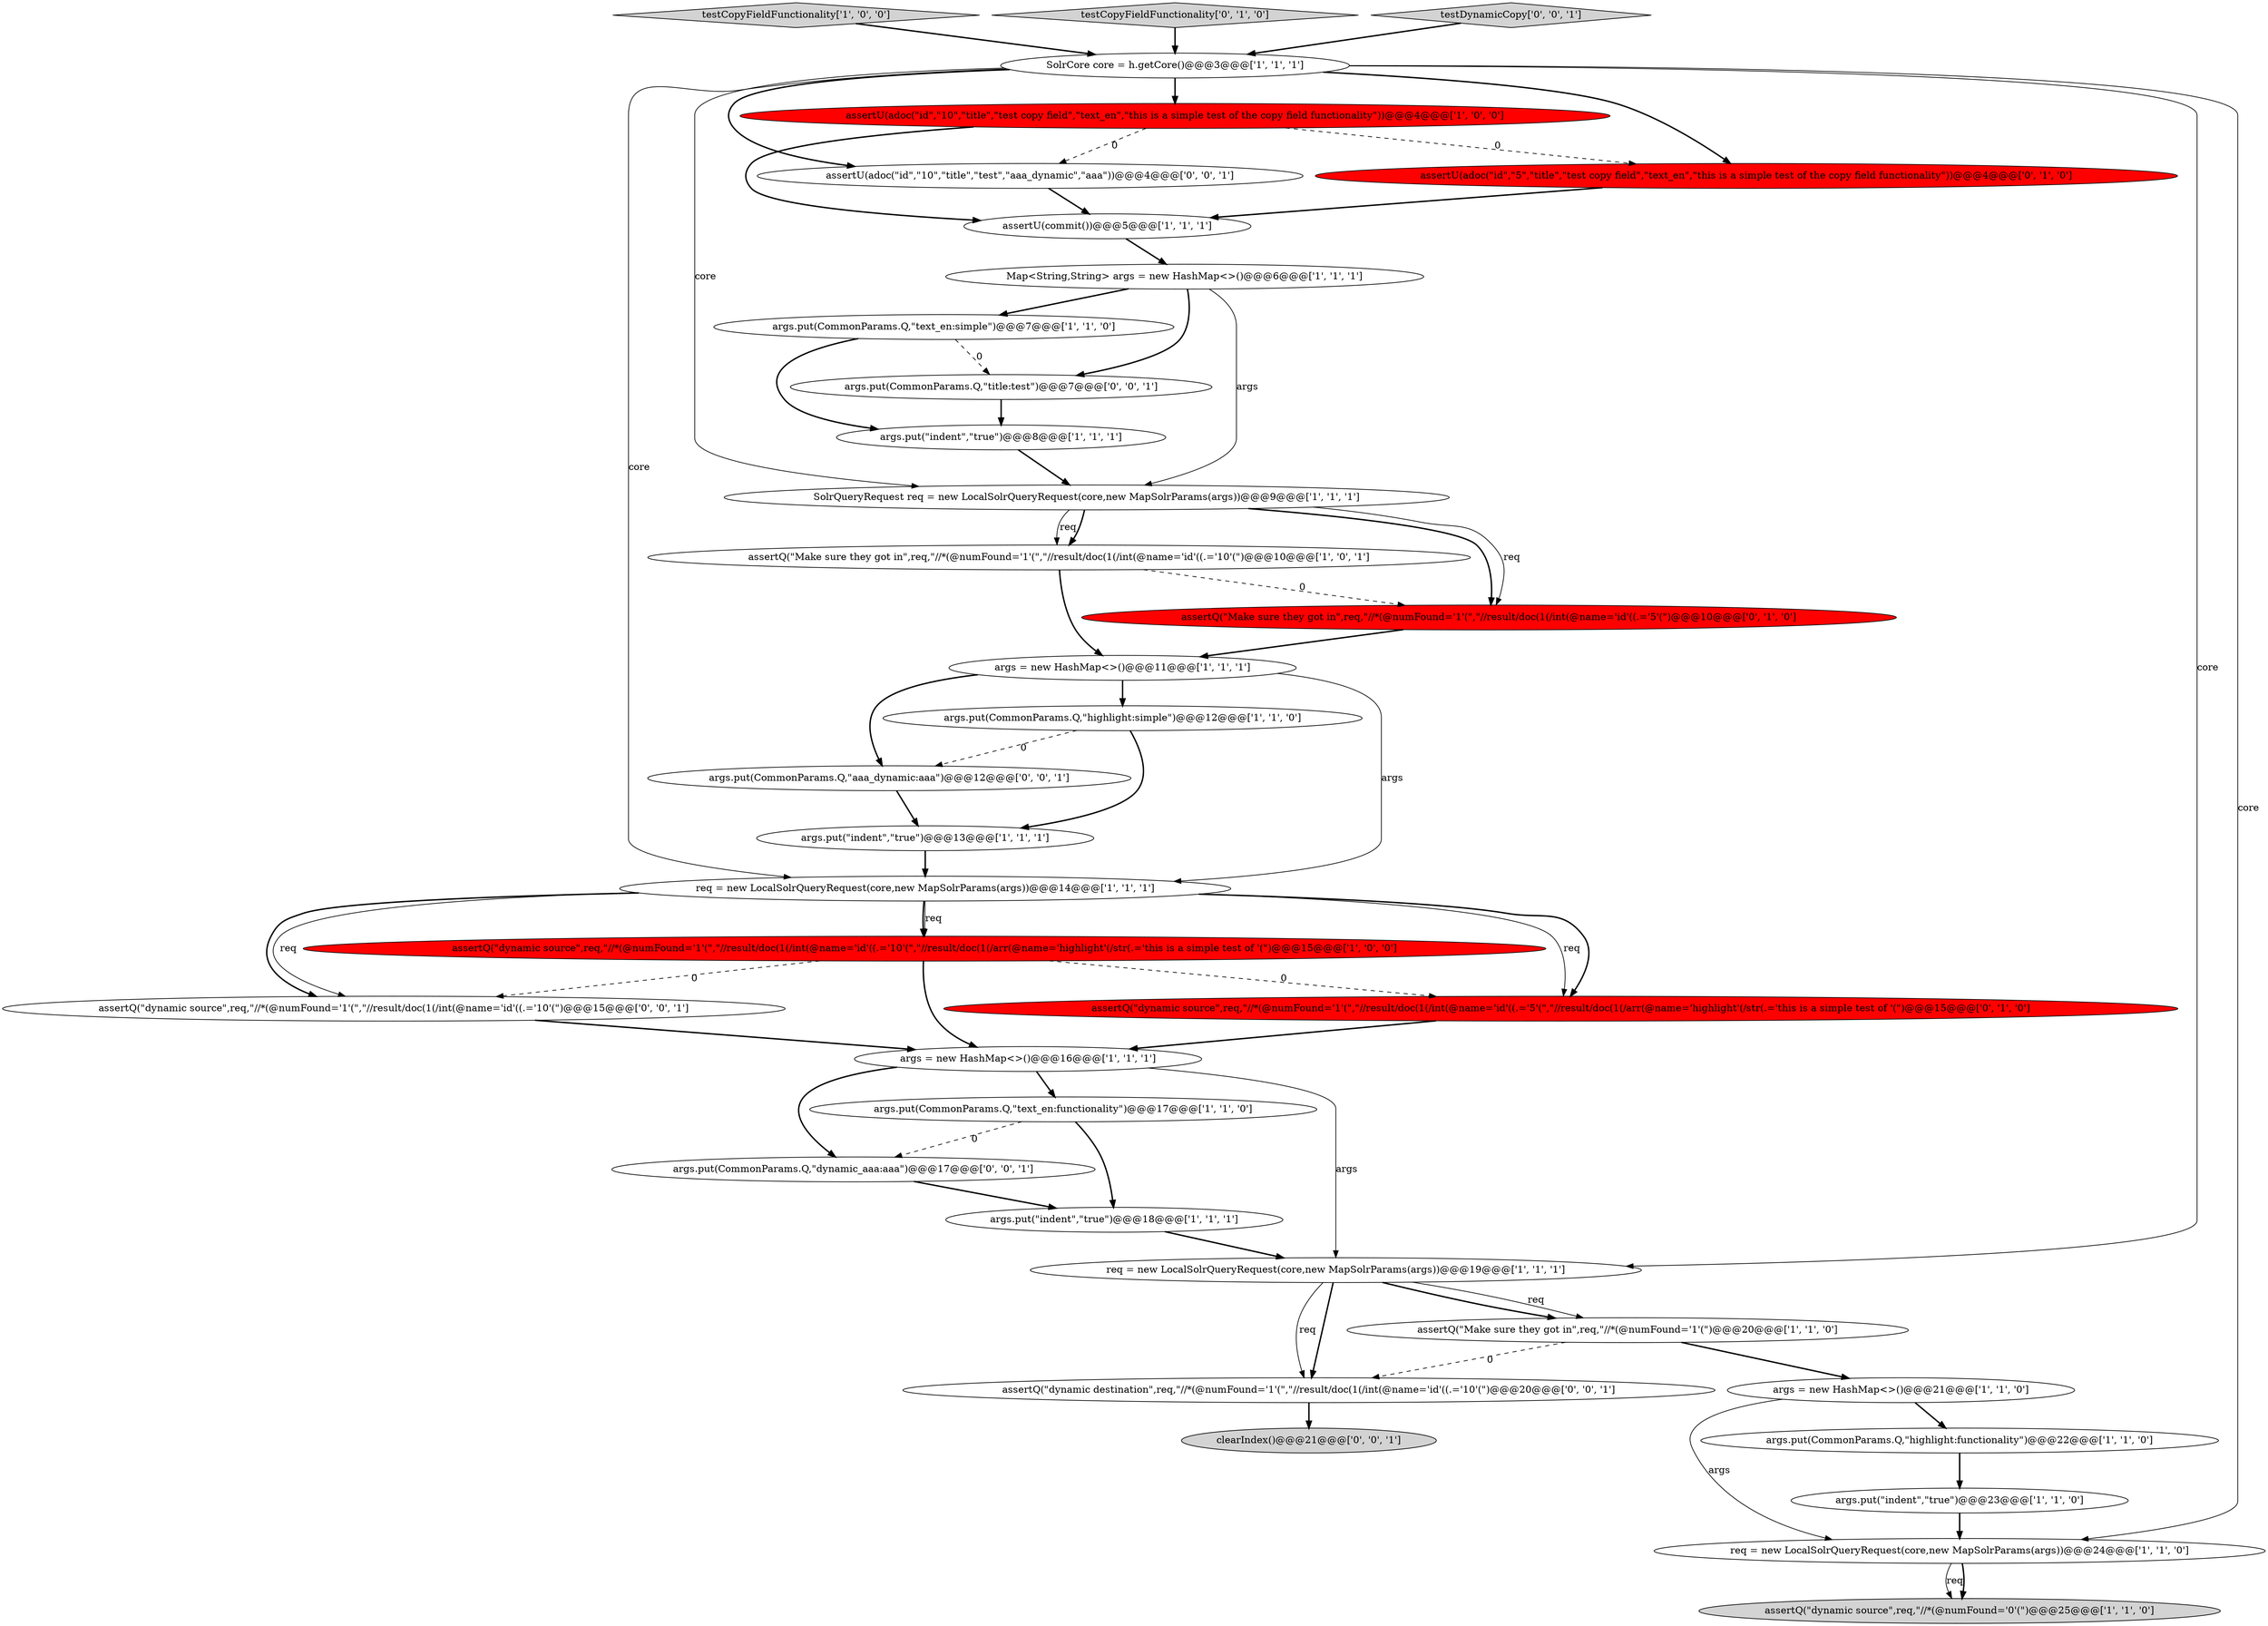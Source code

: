 digraph {
12 [style = filled, label = "args.put(CommonParams.Q,\"highlight:simple\")@@@12@@@['1', '1', '0']", fillcolor = white, shape = ellipse image = "AAA0AAABBB1BBB"];
13 [style = filled, label = "req = new LocalSolrQueryRequest(core,new MapSolrParams(args))@@@24@@@['1', '1', '0']", fillcolor = white, shape = ellipse image = "AAA0AAABBB1BBB"];
9 [style = filled, label = "args.put(CommonParams.Q,\"text_en:functionality\")@@@17@@@['1', '1', '0']", fillcolor = white, shape = ellipse image = "AAA0AAABBB1BBB"];
30 [style = filled, label = "args.put(CommonParams.Q,\"dynamic_aaa:aaa\")@@@17@@@['0', '0', '1']", fillcolor = white, shape = ellipse image = "AAA0AAABBB3BBB"];
31 [style = filled, label = "args.put(CommonParams.Q,\"aaa_dynamic:aaa\")@@@12@@@['0', '0', '1']", fillcolor = white, shape = ellipse image = "AAA0AAABBB3BBB"];
10 [style = filled, label = "req = new LocalSolrQueryRequest(core,new MapSolrParams(args))@@@19@@@['1', '1', '1']", fillcolor = white, shape = ellipse image = "AAA0AAABBB1BBB"];
33 [style = filled, label = "assertQ(\"dynamic source\",req,\"//*(@numFound='1'(\",\"//result/doc(1(/int(@name='id'((.='10'(\")@@@15@@@['0', '0', '1']", fillcolor = white, shape = ellipse image = "AAA0AAABBB3BBB"];
15 [style = filled, label = "assertQ(\"dynamic source\",req,\"//*(@numFound='0'(\")@@@25@@@['1', '1', '0']", fillcolor = lightgray, shape = ellipse image = "AAA0AAABBB1BBB"];
19 [style = filled, label = "args.put(CommonParams.Q,\"highlight:functionality\")@@@22@@@['1', '1', '0']", fillcolor = white, shape = ellipse image = "AAA0AAABBB1BBB"];
32 [style = filled, label = "assertU(adoc(\"id\",\"10\",\"title\",\"test\",\"aaa_dynamic\",\"aaa\"))@@@4@@@['0', '0', '1']", fillcolor = white, shape = ellipse image = "AAA0AAABBB3BBB"];
6 [style = filled, label = "Map<String,String> args = new HashMap<>()@@@6@@@['1', '1', '1']", fillcolor = white, shape = ellipse image = "AAA0AAABBB1BBB"];
28 [style = filled, label = "assertQ(\"dynamic destination\",req,\"//*(@numFound='1'(\",\"//result/doc(1(/int(@name='id'((.='10'(\")@@@20@@@['0', '0', '1']", fillcolor = white, shape = ellipse image = "AAA0AAABBB3BBB"];
11 [style = filled, label = "assertU(adoc(\"id\",\"10\",\"title\",\"test copy field\",\"text_en\",\"this is a simple test of the copy field functionality\"))@@@4@@@['1', '0', '0']", fillcolor = red, shape = ellipse image = "AAA1AAABBB1BBB"];
16 [style = filled, label = "assertQ(\"Make sure they got in\",req,\"//*(@numFound='1'(\")@@@20@@@['1', '1', '0']", fillcolor = white, shape = ellipse image = "AAA0AAABBB1BBB"];
3 [style = filled, label = "args = new HashMap<>()@@@16@@@['1', '1', '1']", fillcolor = white, shape = ellipse image = "AAA0AAABBB1BBB"];
2 [style = filled, label = "args.put(\"indent\",\"true\")@@@13@@@['1', '1', '1']", fillcolor = white, shape = ellipse image = "AAA0AAABBB1BBB"];
24 [style = filled, label = "assertU(adoc(\"id\",\"5\",\"title\",\"test copy field\",\"text_en\",\"this is a simple test of the copy field functionality\"))@@@4@@@['0', '1', '0']", fillcolor = red, shape = ellipse image = "AAA1AAABBB2BBB"];
4 [style = filled, label = "args.put(CommonParams.Q,\"text_en:simple\")@@@7@@@['1', '1', '0']", fillcolor = white, shape = ellipse image = "AAA0AAABBB1BBB"];
20 [style = filled, label = "testCopyFieldFunctionality['1', '0', '0']", fillcolor = lightgray, shape = diamond image = "AAA0AAABBB1BBB"];
25 [style = filled, label = "assertQ(\"Make sure they got in\",req,\"//*(@numFound='1'(\",\"//result/doc(1(/int(@name='id'((.='5'(\")@@@10@@@['0', '1', '0']", fillcolor = red, shape = ellipse image = "AAA1AAABBB2BBB"];
26 [style = filled, label = "assertQ(\"dynamic source\",req,\"//*(@numFound='1'(\",\"//result/doc(1(/int(@name='id'((.='5'(\",\"//result/doc(1(/arr(@name='highlight'(/str(.='this is a simple test of '(\")@@@15@@@['0', '1', '0']", fillcolor = red, shape = ellipse image = "AAA1AAABBB2BBB"];
27 [style = filled, label = "testCopyFieldFunctionality['0', '1', '0']", fillcolor = lightgray, shape = diamond image = "AAA0AAABBB2BBB"];
17 [style = filled, label = "args = new HashMap<>()@@@21@@@['1', '1', '0']", fillcolor = white, shape = ellipse image = "AAA0AAABBB1BBB"];
14 [style = filled, label = "args.put(\"indent\",\"true\")@@@23@@@['1', '1', '0']", fillcolor = white, shape = ellipse image = "AAA0AAABBB1BBB"];
0 [style = filled, label = "args.put(\"indent\",\"true\")@@@8@@@['1', '1', '1']", fillcolor = white, shape = ellipse image = "AAA0AAABBB1BBB"];
1 [style = filled, label = "assertQ(\"Make sure they got in\",req,\"//*(@numFound='1'(\",\"//result/doc(1(/int(@name='id'((.='10'(\")@@@10@@@['1', '0', '1']", fillcolor = white, shape = ellipse image = "AAA0AAABBB1BBB"];
23 [style = filled, label = "args.put(\"indent\",\"true\")@@@18@@@['1', '1', '1']", fillcolor = white, shape = ellipse image = "AAA0AAABBB1BBB"];
7 [style = filled, label = "req = new LocalSolrQueryRequest(core,new MapSolrParams(args))@@@14@@@['1', '1', '1']", fillcolor = white, shape = ellipse image = "AAA0AAABBB1BBB"];
22 [style = filled, label = "SolrQueryRequest req = new LocalSolrQueryRequest(core,new MapSolrParams(args))@@@9@@@['1', '1', '1']", fillcolor = white, shape = ellipse image = "AAA0AAABBB1BBB"];
8 [style = filled, label = "SolrCore core = h.getCore()@@@3@@@['1', '1', '1']", fillcolor = white, shape = ellipse image = "AAA0AAABBB1BBB"];
29 [style = filled, label = "testDynamicCopy['0', '0', '1']", fillcolor = lightgray, shape = diamond image = "AAA0AAABBB3BBB"];
5 [style = filled, label = "assertQ(\"dynamic source\",req,\"//*(@numFound='1'(\",\"//result/doc(1(/int(@name='id'((.='10'(\",\"//result/doc(1(/arr(@name='highlight'(/str(.='this is a simple test of '(\")@@@15@@@['1', '0', '0']", fillcolor = red, shape = ellipse image = "AAA1AAABBB1BBB"];
21 [style = filled, label = "assertU(commit())@@@5@@@['1', '1', '1']", fillcolor = white, shape = ellipse image = "AAA0AAABBB1BBB"];
35 [style = filled, label = "args.put(CommonParams.Q,\"title:test\")@@@7@@@['0', '0', '1']", fillcolor = white, shape = ellipse image = "AAA0AAABBB3BBB"];
18 [style = filled, label = "args = new HashMap<>()@@@11@@@['1', '1', '1']", fillcolor = white, shape = ellipse image = "AAA0AAABBB1BBB"];
34 [style = filled, label = "clearIndex()@@@21@@@['0', '0', '1']", fillcolor = lightgray, shape = ellipse image = "AAA0AAABBB3BBB"];
7->26 [style = solid, label="req"];
5->3 [style = bold, label=""];
11->32 [style = dashed, label="0"];
18->31 [style = bold, label=""];
22->25 [style = bold, label=""];
29->8 [style = bold, label=""];
22->1 [style = solid, label="req"];
32->21 [style = bold, label=""];
6->35 [style = bold, label=""];
10->28 [style = bold, label=""];
33->3 [style = bold, label=""];
18->7 [style = solid, label="args"];
8->32 [style = bold, label=""];
28->34 [style = bold, label=""];
21->6 [style = bold, label=""];
8->22 [style = solid, label="core"];
10->28 [style = solid, label="req"];
5->26 [style = dashed, label="0"];
26->3 [style = bold, label=""];
11->21 [style = bold, label=""];
30->23 [style = bold, label=""];
8->10 [style = solid, label="core"];
25->18 [style = bold, label=""];
18->12 [style = bold, label=""];
12->31 [style = dashed, label="0"];
1->18 [style = bold, label=""];
31->2 [style = bold, label=""];
16->17 [style = bold, label=""];
7->33 [style = solid, label="req"];
10->16 [style = solid, label="req"];
6->22 [style = solid, label="args"];
17->19 [style = bold, label=""];
8->13 [style = solid, label="core"];
4->0 [style = bold, label=""];
7->26 [style = bold, label=""];
3->9 [style = bold, label=""];
9->23 [style = bold, label=""];
7->33 [style = bold, label=""];
6->4 [style = bold, label=""];
3->10 [style = solid, label="args"];
12->2 [style = bold, label=""];
7->5 [style = bold, label=""];
20->8 [style = bold, label=""];
35->0 [style = bold, label=""];
22->25 [style = solid, label="req"];
19->14 [style = bold, label=""];
10->16 [style = bold, label=""];
24->21 [style = bold, label=""];
8->7 [style = solid, label="core"];
13->15 [style = solid, label="req"];
0->22 [style = bold, label=""];
11->24 [style = dashed, label="0"];
5->33 [style = dashed, label="0"];
23->10 [style = bold, label=""];
13->15 [style = bold, label=""];
22->1 [style = bold, label=""];
2->7 [style = bold, label=""];
14->13 [style = bold, label=""];
7->5 [style = solid, label="req"];
1->25 [style = dashed, label="0"];
16->28 [style = dashed, label="0"];
8->11 [style = bold, label=""];
3->30 [style = bold, label=""];
27->8 [style = bold, label=""];
9->30 [style = dashed, label="0"];
4->35 [style = dashed, label="0"];
17->13 [style = solid, label="args"];
8->24 [style = bold, label=""];
}
